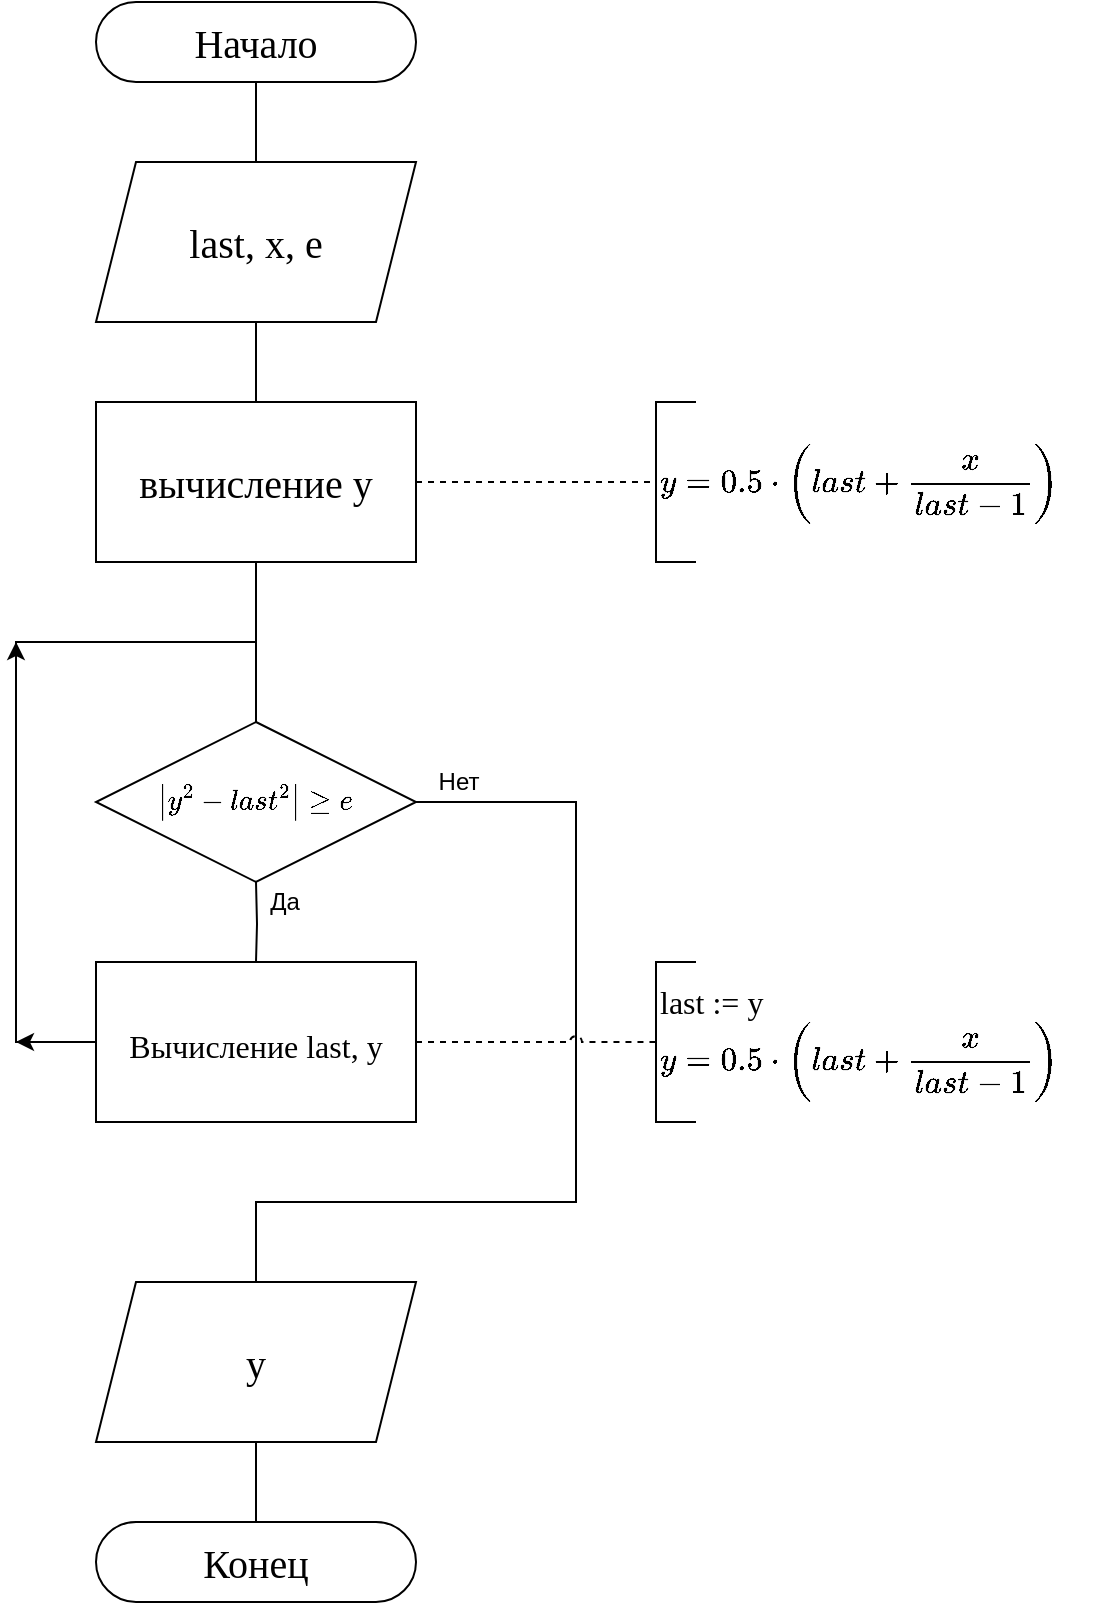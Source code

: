 <mxfile version="15.2.7" type="device"><diagram id="VHT165lFm1cv4cVxRlAa" name="Страница 1"><mxGraphModel dx="1086" dy="806" grid="1" gridSize="10" guides="1" tooltips="1" connect="1" arrows="1" fold="1" page="1" pageScale="1" pageWidth="827" pageHeight="1169" math="1" shadow="0"><root><mxCell id="0"/><mxCell id="1" parent="0"/><mxCell id="PllGz0z2nVqcXENwYErT-1" style="edgeStyle=orthogonalEdgeStyle;rounded=0;orthogonalLoop=1;jettySize=auto;html=1;exitX=0.5;exitY=1;exitDx=0;exitDy=0;entryX=0.5;entryY=0;entryDx=0;entryDy=0;endArrow=none;endFill=0;fontFamily=Times New Roman;fontStyle=0;fontSize=20;" parent="1" source="PllGz0z2nVqcXENwYErT-2" target="PllGz0z2nVqcXENwYErT-4" edge="1"><mxGeometry relative="1" as="geometry"/></mxCell><mxCell id="PllGz0z2nVqcXENwYErT-2" value="Начало" style="rounded=1;whiteSpace=wrap;html=1;arcSize=50;fontFamily=Times New Roman;fontStyle=0;fontSize=20;" parent="1" vertex="1"><mxGeometry x="320" y="40" width="160" height="40" as="geometry"/></mxCell><mxCell id="PllGz0z2nVqcXENwYErT-3" style="edgeStyle=orthogonalEdgeStyle;rounded=0;orthogonalLoop=1;jettySize=auto;html=1;exitX=0.5;exitY=1;exitDx=0;exitDy=0;endArrow=none;endFill=0;fontFamily=Times New Roman;fontStyle=0;fontSize=20;" parent="1" source="PllGz0z2nVqcXENwYErT-4" target="PllGz0z2nVqcXENwYErT-6" edge="1"><mxGeometry relative="1" as="geometry"/></mxCell><mxCell id="PllGz0z2nVqcXENwYErT-4" value="last, x, e" style="shape=parallelogram;perimeter=parallelogramPerimeter;whiteSpace=wrap;html=1;fixedSize=1;fontFamily=Times New Roman;fontStyle=0;fontSize=20;" parent="1" vertex="1"><mxGeometry x="320" y="120" width="160" height="80" as="geometry"/></mxCell><mxCell id="PllGz0z2nVqcXENwYErT-5" style="edgeStyle=orthogonalEdgeStyle;rounded=0;orthogonalLoop=1;jettySize=auto;html=1;exitX=0.5;exitY=1;exitDx=0;exitDy=0;entryX=0.5;entryY=0;entryDx=0;entryDy=0;endArrow=none;endFill=0;fontFamily=Times New Roman;fontStyle=0;fontSize=20;" parent="1" source="PllGz0z2nVqcXENwYErT-6" target="PllGz0z2nVqcXENwYErT-17" edge="1"><mxGeometry relative="1" as="geometry"><mxPoint x="400" y="360" as="targetPoint"/></mxGeometry></mxCell><mxCell id="jMVJLZ6EW8uohfqBkhdF-2" style="edgeStyle=orthogonalEdgeStyle;rounded=0;orthogonalLoop=1;jettySize=auto;html=1;entryX=0;entryY=0.5;entryDx=0;entryDy=0;entryPerimeter=0;endArrow=none;endFill=0;dashed=1;" parent="1" source="PllGz0z2nVqcXENwYErT-6" target="jMVJLZ6EW8uohfqBkhdF-1" edge="1"><mxGeometry relative="1" as="geometry"/></mxCell><mxCell id="PllGz0z2nVqcXENwYErT-6" value="вычисление y" style="rounded=0;whiteSpace=wrap;html=1;fontFamily=Times New Roman;fontStyle=0;fontSize=20;" parent="1" vertex="1"><mxGeometry x="320" y="240" width="160" height="80" as="geometry"/></mxCell><mxCell id="PllGz0z2nVqcXENwYErT-7" style="edgeStyle=orthogonalEdgeStyle;rounded=0;orthogonalLoop=1;jettySize=auto;html=1;exitX=0.5;exitY=1;exitDx=0;exitDy=0;entryX=0.5;entryY=0;entryDx=0;entryDy=0;endArrow=none;endFill=0;fontFamily=Times New Roman;fontStyle=0;fontSize=20;" parent="1" target="PllGz0z2nVqcXENwYErT-13" edge="1"><mxGeometry relative="1" as="geometry"><mxPoint x="400" y="480" as="sourcePoint"/></mxGeometry></mxCell><mxCell id="zTyvRGRC2zdYeHyZ6U2Y-1" value="Да" style="edgeLabel;html=1;align=center;verticalAlign=middle;resizable=0;points=[];fontSize=12;" parent="PllGz0z2nVqcXENwYErT-7" vertex="1" connectable="0"><mxGeometry x="0.242" y="-1" relative="1" as="geometry"><mxPoint x="15" y="-15" as="offset"/></mxGeometry></mxCell><mxCell id="PllGz0z2nVqcXENwYErT-8" style="edgeStyle=orthogonalEdgeStyle;rounded=0;orthogonalLoop=1;jettySize=auto;html=1;entryX=0.5;entryY=0;entryDx=0;entryDy=0;endArrow=none;endFill=0;exitX=1;exitY=0.5;exitDx=0;exitDy=0;fontFamily=Times New Roman;fontStyle=0;fontSize=20;" parent="1" target="PllGz0z2nVqcXENwYErT-15" edge="1"><mxGeometry relative="1" as="geometry"><Array as="points"><mxPoint x="560" y="440"/><mxPoint x="560" y="640"/><mxPoint x="400" y="640"/></Array><mxPoint x="480" y="440" as="sourcePoint"/></mxGeometry></mxCell><mxCell id="zTyvRGRC2zdYeHyZ6U2Y-2" value="Нет" style="edgeLabel;html=1;align=center;verticalAlign=middle;resizable=0;points=[];fontSize=12;" parent="PllGz0z2nVqcXENwYErT-8" vertex="1" connectable="0"><mxGeometry x="-0.969" relative="1" as="geometry"><mxPoint x="13" y="-10" as="offset"/></mxGeometry></mxCell><mxCell id="PllGz0z2nVqcXENwYErT-10" style="edgeStyle=orthogonalEdgeStyle;rounded=0;orthogonalLoop=1;jettySize=auto;html=1;exitX=0;exitY=0.5;exitDx=0;exitDy=0;endArrow=classic;endFill=1;fontFamily=Times New Roman;fontStyle=0;fontSize=20;" parent="1" source="PllGz0z2nVqcXENwYErT-13" edge="1"><mxGeometry relative="1" as="geometry"><mxPoint x="280" y="560" as="targetPoint"/></mxGeometry></mxCell><mxCell id="PllGz0z2nVqcXENwYErT-11" style="edgeStyle=orthogonalEdgeStyle;rounded=0;orthogonalLoop=1;jettySize=auto;html=1;endArrow=classic;endFill=1;fontFamily=Times New Roman;fontStyle=0;fontSize=20;" parent="1" source="PllGz0z2nVqcXENwYErT-13" edge="1"><mxGeometry relative="1" as="geometry"><mxPoint x="280" y="360" as="targetPoint"/><Array as="points"><mxPoint x="280" y="560"/></Array></mxGeometry></mxCell><mxCell id="PllGz0z2nVqcXENwYErT-12" style="edgeStyle=orthogonalEdgeStyle;rounded=0;orthogonalLoop=1;jettySize=auto;html=1;endArrow=none;endFill=0;exitX=0;exitY=0.5;exitDx=0;exitDy=0;fontFamily=Times New Roman;fontStyle=0;fontSize=20;" parent="1" source="PllGz0z2nVqcXENwYErT-13" edge="1"><mxGeometry relative="1" as="geometry"><Array as="points"><mxPoint x="280" y="560"/><mxPoint x="280" y="360"/></Array><mxPoint x="400" y="360" as="targetPoint"/></mxGeometry></mxCell><mxCell id="PllGz0z2nVqcXENwYErT-18" style="edgeStyle=entityRelationEdgeStyle;orthogonalLoop=1;jettySize=auto;html=1;dashed=1;rounded=0;sketch=0;shadow=0;jumpStyle=arc;endArrow=none;endFill=0;fontFamily=Times New Roman;" parent="1" source="PllGz0z2nVqcXENwYErT-13" edge="1"><mxGeometry relative="1" as="geometry"><mxPoint x="600" y="560" as="targetPoint"/></mxGeometry></mxCell><mxCell id="PllGz0z2nVqcXENwYErT-13" value="&lt;font style=&quot;font-size: 16px&quot;&gt;Вычисление last, y&lt;/font&gt;" style="rounded=0;whiteSpace=wrap;html=1;fontFamily=Times New Roman;fontStyle=0;fontSize=20;" parent="1" vertex="1"><mxGeometry x="320" y="520" width="160" height="80" as="geometry"/></mxCell><mxCell id="PllGz0z2nVqcXENwYErT-14" value="" style="edgeStyle=orthogonalEdgeStyle;rounded=0;orthogonalLoop=1;jettySize=auto;html=1;endArrow=none;endFill=0;fontFamily=Times New Roman;fontStyle=0;fontSize=20;" parent="1" source="PllGz0z2nVqcXENwYErT-15" target="PllGz0z2nVqcXENwYErT-16" edge="1"><mxGeometry relative="1" as="geometry"/></mxCell><mxCell id="PllGz0z2nVqcXENwYErT-15" value="y" style="shape=parallelogram;perimeter=parallelogramPerimeter;whiteSpace=wrap;html=1;fixedSize=1;fontFamily=Times New Roman;fontStyle=0;fontSize=20;" parent="1" vertex="1"><mxGeometry x="320" y="680" width="160" height="80" as="geometry"/></mxCell><mxCell id="PllGz0z2nVqcXENwYErT-16" value="Конец" style="rounded=1;whiteSpace=wrap;html=1;arcSize=50;fontFamily=Times New Roman;fontStyle=0;fontSize=20;" parent="1" vertex="1"><mxGeometry x="320" y="800" width="160" height="40" as="geometry"/></mxCell><mxCell id="PllGz0z2nVqcXENwYErT-17" value="`|y^2 - \l\a\s\t^2| &amp;gt;= e`" style="rhombus;whiteSpace=wrap;html=1;fontFamily=Times New Roman;fontSize=14;" parent="1" vertex="1"><mxGeometry x="320" y="400" width="160" height="80" as="geometry"/></mxCell><mxCell id="PllGz0z2nVqcXENwYErT-20" value="&lt;font style=&quot;font-size: 16px&quot;&gt;&lt;span style=&quot;text-align: center&quot;&gt;last := y&lt;/span&gt;&lt;br style=&quot;text-align: center&quot;&gt;&lt;/font&gt;&lt;font style=&quot;text-align: center ; font-size: 16px&quot;&gt;&lt;font style=&quot;font-size: 16px&quot;&gt;`y = 0.5 * (\l\a\s\t + x / (la\st - 1))`&lt;/font&gt;&lt;br&gt;&lt;/font&gt;" style="strokeWidth=1;html=1;shape=mxgraph.flowchart.annotation_1;align=left;pointerEvents=1;fontFamily=Times New Roman;" parent="1" vertex="1"><mxGeometry x="600" y="520" width="20" height="80" as="geometry"/></mxCell><mxCell id="jMVJLZ6EW8uohfqBkhdF-1" value="&lt;font style=&quot;text-align: center ; font-size: 16px&quot;&gt;&lt;font style=&quot;font-size: 16px&quot;&gt;`y = 0.5 * (\l\a\s\t + x / (la\st - 1))`&lt;/font&gt;&lt;br&gt;&lt;/font&gt;" style="strokeWidth=1;html=1;shape=mxgraph.flowchart.annotation_1;align=left;pointerEvents=1;fontFamily=Times New Roman;" parent="1" vertex="1"><mxGeometry x="600" y="240" width="20" height="80" as="geometry"/></mxCell></root></mxGraphModel></diagram></mxfile>
